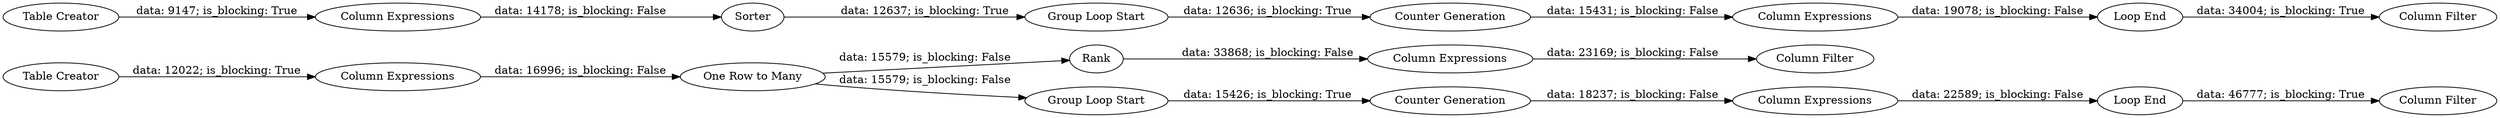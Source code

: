 digraph {
	"5181350684582961413_72" [label="Column Expressions"]
	"5181350684582961413_49" [label="Group Loop Start"]
	"5181350684582961413_73" [label="Column Filter"]
	"5181350684582961413_63" [label="Column Expressions"]
	"5181350684582961413_74" [label="Table Creator"]
	"5181350684582961413_69" [label="Counter Generation"]
	"5181350684582961413_65" [label="One Row to Many"]
	"5181350684582961413_71" [label=Rank]
	"5181350684582961413_61" [label="Table Creator"]
	"5181350684582961413_51" [label=Sorter]
	"5181350684582961413_57" [label="Loop End"]
	"5181350684582961413_68" [label="Loop End"]
	"5181350684582961413_70" [label="Column Filter"]
	"5181350684582961413_48" [label="Column Expressions"]
	"5181350684582961413_59" [label="Counter Generation"]
	"5181350684582961413_67" [label="Group Loop Start"]
	"5181350684582961413_55" [label="Column Expressions"]
	"5181350684582961413_66" [label="Column Expressions"]
	"5181350684582961413_60" [label="Column Filter"]
	"5181350684582961413_59" -> "5181350684582961413_55" [label="data: 15431; is_blocking: False"]
	"5181350684582961413_65" -> "5181350684582961413_67" [label="data: 15579; is_blocking: False"]
	"5181350684582961413_51" -> "5181350684582961413_49" [label="data: 12637; is_blocking: True"]
	"5181350684582961413_66" -> "5181350684582961413_68" [label="data: 22589; is_blocking: False"]
	"5181350684582961413_48" -> "5181350684582961413_51" [label="data: 14178; is_blocking: False"]
	"5181350684582961413_61" -> "5181350684582961413_48" [label="data: 9147; is_blocking: True"]
	"5181350684582961413_67" -> "5181350684582961413_69" [label="data: 15426; is_blocking: True"]
	"5181350684582961413_57" -> "5181350684582961413_60" [label="data: 34004; is_blocking: True"]
	"5181350684582961413_72" -> "5181350684582961413_73" [label="data: 23169; is_blocking: False"]
	"5181350684582961413_55" -> "5181350684582961413_57" [label="data: 19078; is_blocking: False"]
	"5181350684582961413_68" -> "5181350684582961413_70" [label="data: 46777; is_blocking: True"]
	"5181350684582961413_49" -> "5181350684582961413_59" [label="data: 12636; is_blocking: True"]
	"5181350684582961413_71" -> "5181350684582961413_72" [label="data: 33868; is_blocking: False"]
	"5181350684582961413_69" -> "5181350684582961413_66" [label="data: 18237; is_blocking: False"]
	"5181350684582961413_74" -> "5181350684582961413_63" [label="data: 12022; is_blocking: True"]
	"5181350684582961413_63" -> "5181350684582961413_65" [label="data: 16996; is_blocking: False"]
	"5181350684582961413_65" -> "5181350684582961413_71" [label="data: 15579; is_blocking: False"]
	rankdir=LR
}
